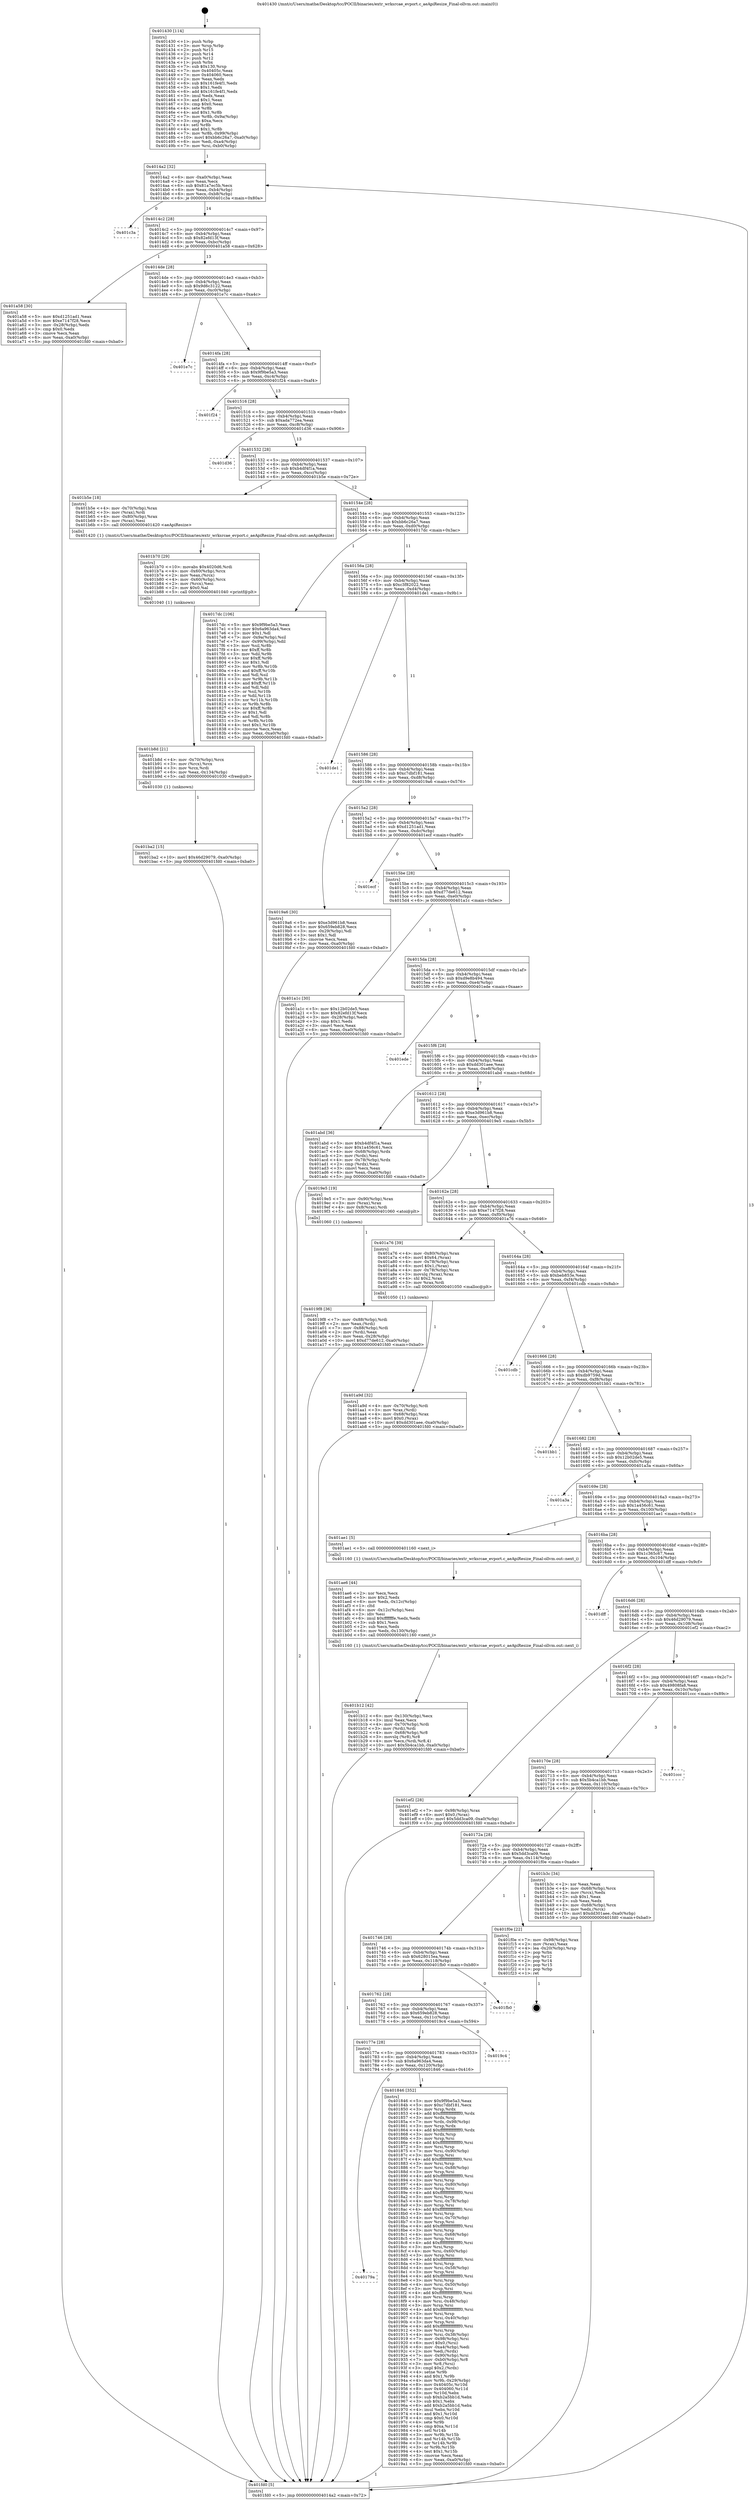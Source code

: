 digraph "0x401430" {
  label = "0x401430 (/mnt/c/Users/mathe/Desktop/tcc/POCII/binaries/extr_wrksrcae_evport.c_aeApiResize_Final-ollvm.out::main(0))"
  labelloc = "t"
  node[shape=record]

  Entry [label="",width=0.3,height=0.3,shape=circle,fillcolor=black,style=filled]
  "0x4014a2" [label="{
     0x4014a2 [32]\l
     | [instrs]\l
     &nbsp;&nbsp;0x4014a2 \<+6\>: mov -0xa0(%rbp),%eax\l
     &nbsp;&nbsp;0x4014a8 \<+2\>: mov %eax,%ecx\l
     &nbsp;&nbsp;0x4014aa \<+6\>: sub $0x81a7ec5b,%ecx\l
     &nbsp;&nbsp;0x4014b0 \<+6\>: mov %eax,-0xb4(%rbp)\l
     &nbsp;&nbsp;0x4014b6 \<+6\>: mov %ecx,-0xb8(%rbp)\l
     &nbsp;&nbsp;0x4014bc \<+6\>: je 0000000000401c3a \<main+0x80a\>\l
  }"]
  "0x401c3a" [label="{
     0x401c3a\l
  }", style=dashed]
  "0x4014c2" [label="{
     0x4014c2 [28]\l
     | [instrs]\l
     &nbsp;&nbsp;0x4014c2 \<+5\>: jmp 00000000004014c7 \<main+0x97\>\l
     &nbsp;&nbsp;0x4014c7 \<+6\>: mov -0xb4(%rbp),%eax\l
     &nbsp;&nbsp;0x4014cd \<+5\>: sub $0x82efd13f,%eax\l
     &nbsp;&nbsp;0x4014d2 \<+6\>: mov %eax,-0xbc(%rbp)\l
     &nbsp;&nbsp;0x4014d8 \<+6\>: je 0000000000401a58 \<main+0x628\>\l
  }"]
  Exit [label="",width=0.3,height=0.3,shape=circle,fillcolor=black,style=filled,peripheries=2]
  "0x401a58" [label="{
     0x401a58 [30]\l
     | [instrs]\l
     &nbsp;&nbsp;0x401a58 \<+5\>: mov $0xd1251ad1,%eax\l
     &nbsp;&nbsp;0x401a5d \<+5\>: mov $0xe7147f28,%ecx\l
     &nbsp;&nbsp;0x401a62 \<+3\>: mov -0x28(%rbp),%edx\l
     &nbsp;&nbsp;0x401a65 \<+3\>: cmp $0x0,%edx\l
     &nbsp;&nbsp;0x401a68 \<+3\>: cmove %ecx,%eax\l
     &nbsp;&nbsp;0x401a6b \<+6\>: mov %eax,-0xa0(%rbp)\l
     &nbsp;&nbsp;0x401a71 \<+5\>: jmp 0000000000401fd0 \<main+0xba0\>\l
  }"]
  "0x4014de" [label="{
     0x4014de [28]\l
     | [instrs]\l
     &nbsp;&nbsp;0x4014de \<+5\>: jmp 00000000004014e3 \<main+0xb3\>\l
     &nbsp;&nbsp;0x4014e3 \<+6\>: mov -0xb4(%rbp),%eax\l
     &nbsp;&nbsp;0x4014e9 \<+5\>: sub $0x9d6c3122,%eax\l
     &nbsp;&nbsp;0x4014ee \<+6\>: mov %eax,-0xc0(%rbp)\l
     &nbsp;&nbsp;0x4014f4 \<+6\>: je 0000000000401e7c \<main+0xa4c\>\l
  }"]
  "0x401ba2" [label="{
     0x401ba2 [15]\l
     | [instrs]\l
     &nbsp;&nbsp;0x401ba2 \<+10\>: movl $0x46d29079,-0xa0(%rbp)\l
     &nbsp;&nbsp;0x401bac \<+5\>: jmp 0000000000401fd0 \<main+0xba0\>\l
  }"]
  "0x401e7c" [label="{
     0x401e7c\l
  }", style=dashed]
  "0x4014fa" [label="{
     0x4014fa [28]\l
     | [instrs]\l
     &nbsp;&nbsp;0x4014fa \<+5\>: jmp 00000000004014ff \<main+0xcf\>\l
     &nbsp;&nbsp;0x4014ff \<+6\>: mov -0xb4(%rbp),%eax\l
     &nbsp;&nbsp;0x401505 \<+5\>: sub $0x9f9be5a3,%eax\l
     &nbsp;&nbsp;0x40150a \<+6\>: mov %eax,-0xc4(%rbp)\l
     &nbsp;&nbsp;0x401510 \<+6\>: je 0000000000401f24 \<main+0xaf4\>\l
  }"]
  "0x401b8d" [label="{
     0x401b8d [21]\l
     | [instrs]\l
     &nbsp;&nbsp;0x401b8d \<+4\>: mov -0x70(%rbp),%rcx\l
     &nbsp;&nbsp;0x401b91 \<+3\>: mov (%rcx),%rcx\l
     &nbsp;&nbsp;0x401b94 \<+3\>: mov %rcx,%rdi\l
     &nbsp;&nbsp;0x401b97 \<+6\>: mov %eax,-0x134(%rbp)\l
     &nbsp;&nbsp;0x401b9d \<+5\>: call 0000000000401030 \<free@plt\>\l
     | [calls]\l
     &nbsp;&nbsp;0x401030 \{1\} (unknown)\l
  }"]
  "0x401f24" [label="{
     0x401f24\l
  }", style=dashed]
  "0x401516" [label="{
     0x401516 [28]\l
     | [instrs]\l
     &nbsp;&nbsp;0x401516 \<+5\>: jmp 000000000040151b \<main+0xeb\>\l
     &nbsp;&nbsp;0x40151b \<+6\>: mov -0xb4(%rbp),%eax\l
     &nbsp;&nbsp;0x401521 \<+5\>: sub $0xada772ea,%eax\l
     &nbsp;&nbsp;0x401526 \<+6\>: mov %eax,-0xc8(%rbp)\l
     &nbsp;&nbsp;0x40152c \<+6\>: je 0000000000401d36 \<main+0x906\>\l
  }"]
  "0x401b70" [label="{
     0x401b70 [29]\l
     | [instrs]\l
     &nbsp;&nbsp;0x401b70 \<+10\>: movabs $0x4020d6,%rdi\l
     &nbsp;&nbsp;0x401b7a \<+4\>: mov -0x60(%rbp),%rcx\l
     &nbsp;&nbsp;0x401b7e \<+2\>: mov %eax,(%rcx)\l
     &nbsp;&nbsp;0x401b80 \<+4\>: mov -0x60(%rbp),%rcx\l
     &nbsp;&nbsp;0x401b84 \<+2\>: mov (%rcx),%esi\l
     &nbsp;&nbsp;0x401b86 \<+2\>: mov $0x0,%al\l
     &nbsp;&nbsp;0x401b88 \<+5\>: call 0000000000401040 \<printf@plt\>\l
     | [calls]\l
     &nbsp;&nbsp;0x401040 \{1\} (unknown)\l
  }"]
  "0x401d36" [label="{
     0x401d36\l
  }", style=dashed]
  "0x401532" [label="{
     0x401532 [28]\l
     | [instrs]\l
     &nbsp;&nbsp;0x401532 \<+5\>: jmp 0000000000401537 \<main+0x107\>\l
     &nbsp;&nbsp;0x401537 \<+6\>: mov -0xb4(%rbp),%eax\l
     &nbsp;&nbsp;0x40153d \<+5\>: sub $0xb4df4f1a,%eax\l
     &nbsp;&nbsp;0x401542 \<+6\>: mov %eax,-0xcc(%rbp)\l
     &nbsp;&nbsp;0x401548 \<+6\>: je 0000000000401b5e \<main+0x72e\>\l
  }"]
  "0x401b12" [label="{
     0x401b12 [42]\l
     | [instrs]\l
     &nbsp;&nbsp;0x401b12 \<+6\>: mov -0x130(%rbp),%ecx\l
     &nbsp;&nbsp;0x401b18 \<+3\>: imul %eax,%ecx\l
     &nbsp;&nbsp;0x401b1b \<+4\>: mov -0x70(%rbp),%rdi\l
     &nbsp;&nbsp;0x401b1f \<+3\>: mov (%rdi),%rdi\l
     &nbsp;&nbsp;0x401b22 \<+4\>: mov -0x68(%rbp),%r8\l
     &nbsp;&nbsp;0x401b26 \<+3\>: movslq (%r8),%r8\l
     &nbsp;&nbsp;0x401b29 \<+4\>: mov %ecx,(%rdi,%r8,4)\l
     &nbsp;&nbsp;0x401b2d \<+10\>: movl $0x5b4ca1bb,-0xa0(%rbp)\l
     &nbsp;&nbsp;0x401b37 \<+5\>: jmp 0000000000401fd0 \<main+0xba0\>\l
  }"]
  "0x401b5e" [label="{
     0x401b5e [18]\l
     | [instrs]\l
     &nbsp;&nbsp;0x401b5e \<+4\>: mov -0x70(%rbp),%rax\l
     &nbsp;&nbsp;0x401b62 \<+3\>: mov (%rax),%rdi\l
     &nbsp;&nbsp;0x401b65 \<+4\>: mov -0x80(%rbp),%rax\l
     &nbsp;&nbsp;0x401b69 \<+2\>: mov (%rax),%esi\l
     &nbsp;&nbsp;0x401b6b \<+5\>: call 0000000000401420 \<aeApiResize\>\l
     | [calls]\l
     &nbsp;&nbsp;0x401420 \{1\} (/mnt/c/Users/mathe/Desktop/tcc/POCII/binaries/extr_wrksrcae_evport.c_aeApiResize_Final-ollvm.out::aeApiResize)\l
  }"]
  "0x40154e" [label="{
     0x40154e [28]\l
     | [instrs]\l
     &nbsp;&nbsp;0x40154e \<+5\>: jmp 0000000000401553 \<main+0x123\>\l
     &nbsp;&nbsp;0x401553 \<+6\>: mov -0xb4(%rbp),%eax\l
     &nbsp;&nbsp;0x401559 \<+5\>: sub $0xbb6c26a7,%eax\l
     &nbsp;&nbsp;0x40155e \<+6\>: mov %eax,-0xd0(%rbp)\l
     &nbsp;&nbsp;0x401564 \<+6\>: je 00000000004017dc \<main+0x3ac\>\l
  }"]
  "0x401ae6" [label="{
     0x401ae6 [44]\l
     | [instrs]\l
     &nbsp;&nbsp;0x401ae6 \<+2\>: xor %ecx,%ecx\l
     &nbsp;&nbsp;0x401ae8 \<+5\>: mov $0x2,%edx\l
     &nbsp;&nbsp;0x401aed \<+6\>: mov %edx,-0x12c(%rbp)\l
     &nbsp;&nbsp;0x401af3 \<+1\>: cltd\l
     &nbsp;&nbsp;0x401af4 \<+6\>: mov -0x12c(%rbp),%esi\l
     &nbsp;&nbsp;0x401afa \<+2\>: idiv %esi\l
     &nbsp;&nbsp;0x401afc \<+6\>: imul $0xfffffffe,%edx,%edx\l
     &nbsp;&nbsp;0x401b02 \<+3\>: sub $0x1,%ecx\l
     &nbsp;&nbsp;0x401b05 \<+2\>: sub %ecx,%edx\l
     &nbsp;&nbsp;0x401b07 \<+6\>: mov %edx,-0x130(%rbp)\l
     &nbsp;&nbsp;0x401b0d \<+5\>: call 0000000000401160 \<next_i\>\l
     | [calls]\l
     &nbsp;&nbsp;0x401160 \{1\} (/mnt/c/Users/mathe/Desktop/tcc/POCII/binaries/extr_wrksrcae_evport.c_aeApiResize_Final-ollvm.out::next_i)\l
  }"]
  "0x4017dc" [label="{
     0x4017dc [106]\l
     | [instrs]\l
     &nbsp;&nbsp;0x4017dc \<+5\>: mov $0x9f9be5a3,%eax\l
     &nbsp;&nbsp;0x4017e1 \<+5\>: mov $0x6a963da4,%ecx\l
     &nbsp;&nbsp;0x4017e6 \<+2\>: mov $0x1,%dl\l
     &nbsp;&nbsp;0x4017e8 \<+7\>: mov -0x9a(%rbp),%sil\l
     &nbsp;&nbsp;0x4017ef \<+7\>: mov -0x99(%rbp),%dil\l
     &nbsp;&nbsp;0x4017f6 \<+3\>: mov %sil,%r8b\l
     &nbsp;&nbsp;0x4017f9 \<+4\>: xor $0xff,%r8b\l
     &nbsp;&nbsp;0x4017fd \<+3\>: mov %dil,%r9b\l
     &nbsp;&nbsp;0x401800 \<+4\>: xor $0xff,%r9b\l
     &nbsp;&nbsp;0x401804 \<+3\>: xor $0x1,%dl\l
     &nbsp;&nbsp;0x401807 \<+3\>: mov %r8b,%r10b\l
     &nbsp;&nbsp;0x40180a \<+4\>: and $0xff,%r10b\l
     &nbsp;&nbsp;0x40180e \<+3\>: and %dl,%sil\l
     &nbsp;&nbsp;0x401811 \<+3\>: mov %r9b,%r11b\l
     &nbsp;&nbsp;0x401814 \<+4\>: and $0xff,%r11b\l
     &nbsp;&nbsp;0x401818 \<+3\>: and %dl,%dil\l
     &nbsp;&nbsp;0x40181b \<+3\>: or %sil,%r10b\l
     &nbsp;&nbsp;0x40181e \<+3\>: or %dil,%r11b\l
     &nbsp;&nbsp;0x401821 \<+3\>: xor %r11b,%r10b\l
     &nbsp;&nbsp;0x401824 \<+3\>: or %r9b,%r8b\l
     &nbsp;&nbsp;0x401827 \<+4\>: xor $0xff,%r8b\l
     &nbsp;&nbsp;0x40182b \<+3\>: or $0x1,%dl\l
     &nbsp;&nbsp;0x40182e \<+3\>: and %dl,%r8b\l
     &nbsp;&nbsp;0x401831 \<+3\>: or %r8b,%r10b\l
     &nbsp;&nbsp;0x401834 \<+4\>: test $0x1,%r10b\l
     &nbsp;&nbsp;0x401838 \<+3\>: cmovne %ecx,%eax\l
     &nbsp;&nbsp;0x40183b \<+6\>: mov %eax,-0xa0(%rbp)\l
     &nbsp;&nbsp;0x401841 \<+5\>: jmp 0000000000401fd0 \<main+0xba0\>\l
  }"]
  "0x40156a" [label="{
     0x40156a [28]\l
     | [instrs]\l
     &nbsp;&nbsp;0x40156a \<+5\>: jmp 000000000040156f \<main+0x13f\>\l
     &nbsp;&nbsp;0x40156f \<+6\>: mov -0xb4(%rbp),%eax\l
     &nbsp;&nbsp;0x401575 \<+5\>: sub $0xc3f82022,%eax\l
     &nbsp;&nbsp;0x40157a \<+6\>: mov %eax,-0xd4(%rbp)\l
     &nbsp;&nbsp;0x401580 \<+6\>: je 0000000000401de1 \<main+0x9b1\>\l
  }"]
  "0x401fd0" [label="{
     0x401fd0 [5]\l
     | [instrs]\l
     &nbsp;&nbsp;0x401fd0 \<+5\>: jmp 00000000004014a2 \<main+0x72\>\l
  }"]
  "0x401430" [label="{
     0x401430 [114]\l
     | [instrs]\l
     &nbsp;&nbsp;0x401430 \<+1\>: push %rbp\l
     &nbsp;&nbsp;0x401431 \<+3\>: mov %rsp,%rbp\l
     &nbsp;&nbsp;0x401434 \<+2\>: push %r15\l
     &nbsp;&nbsp;0x401436 \<+2\>: push %r14\l
     &nbsp;&nbsp;0x401438 \<+2\>: push %r12\l
     &nbsp;&nbsp;0x40143a \<+1\>: push %rbx\l
     &nbsp;&nbsp;0x40143b \<+7\>: sub $0x130,%rsp\l
     &nbsp;&nbsp;0x401442 \<+7\>: mov 0x40405c,%eax\l
     &nbsp;&nbsp;0x401449 \<+7\>: mov 0x404060,%ecx\l
     &nbsp;&nbsp;0x401450 \<+2\>: mov %eax,%edx\l
     &nbsp;&nbsp;0x401452 \<+6\>: sub $0x161fe4f1,%edx\l
     &nbsp;&nbsp;0x401458 \<+3\>: sub $0x1,%edx\l
     &nbsp;&nbsp;0x40145b \<+6\>: add $0x161fe4f1,%edx\l
     &nbsp;&nbsp;0x401461 \<+3\>: imul %edx,%eax\l
     &nbsp;&nbsp;0x401464 \<+3\>: and $0x1,%eax\l
     &nbsp;&nbsp;0x401467 \<+3\>: cmp $0x0,%eax\l
     &nbsp;&nbsp;0x40146a \<+4\>: sete %r8b\l
     &nbsp;&nbsp;0x40146e \<+4\>: and $0x1,%r8b\l
     &nbsp;&nbsp;0x401472 \<+7\>: mov %r8b,-0x9a(%rbp)\l
     &nbsp;&nbsp;0x401479 \<+3\>: cmp $0xa,%ecx\l
     &nbsp;&nbsp;0x40147c \<+4\>: setl %r8b\l
     &nbsp;&nbsp;0x401480 \<+4\>: and $0x1,%r8b\l
     &nbsp;&nbsp;0x401484 \<+7\>: mov %r8b,-0x99(%rbp)\l
     &nbsp;&nbsp;0x40148b \<+10\>: movl $0xbb6c26a7,-0xa0(%rbp)\l
     &nbsp;&nbsp;0x401495 \<+6\>: mov %edi,-0xa4(%rbp)\l
     &nbsp;&nbsp;0x40149b \<+7\>: mov %rsi,-0xb0(%rbp)\l
  }"]
  "0x401a9d" [label="{
     0x401a9d [32]\l
     | [instrs]\l
     &nbsp;&nbsp;0x401a9d \<+4\>: mov -0x70(%rbp),%rdi\l
     &nbsp;&nbsp;0x401aa1 \<+3\>: mov %rax,(%rdi)\l
     &nbsp;&nbsp;0x401aa4 \<+4\>: mov -0x68(%rbp),%rax\l
     &nbsp;&nbsp;0x401aa8 \<+6\>: movl $0x0,(%rax)\l
     &nbsp;&nbsp;0x401aae \<+10\>: movl $0xdd301aee,-0xa0(%rbp)\l
     &nbsp;&nbsp;0x401ab8 \<+5\>: jmp 0000000000401fd0 \<main+0xba0\>\l
  }"]
  "0x401de1" [label="{
     0x401de1\l
  }", style=dashed]
  "0x401586" [label="{
     0x401586 [28]\l
     | [instrs]\l
     &nbsp;&nbsp;0x401586 \<+5\>: jmp 000000000040158b \<main+0x15b\>\l
     &nbsp;&nbsp;0x40158b \<+6\>: mov -0xb4(%rbp),%eax\l
     &nbsp;&nbsp;0x401591 \<+5\>: sub $0xc7dbf181,%eax\l
     &nbsp;&nbsp;0x401596 \<+6\>: mov %eax,-0xd8(%rbp)\l
     &nbsp;&nbsp;0x40159c \<+6\>: je 00000000004019a6 \<main+0x576\>\l
  }"]
  "0x4019f8" [label="{
     0x4019f8 [36]\l
     | [instrs]\l
     &nbsp;&nbsp;0x4019f8 \<+7\>: mov -0x88(%rbp),%rdi\l
     &nbsp;&nbsp;0x4019ff \<+2\>: mov %eax,(%rdi)\l
     &nbsp;&nbsp;0x401a01 \<+7\>: mov -0x88(%rbp),%rdi\l
     &nbsp;&nbsp;0x401a08 \<+2\>: mov (%rdi),%eax\l
     &nbsp;&nbsp;0x401a0a \<+3\>: mov %eax,-0x28(%rbp)\l
     &nbsp;&nbsp;0x401a0d \<+10\>: movl $0xd77de612,-0xa0(%rbp)\l
     &nbsp;&nbsp;0x401a17 \<+5\>: jmp 0000000000401fd0 \<main+0xba0\>\l
  }"]
  "0x4019a6" [label="{
     0x4019a6 [30]\l
     | [instrs]\l
     &nbsp;&nbsp;0x4019a6 \<+5\>: mov $0xe3d961b8,%eax\l
     &nbsp;&nbsp;0x4019ab \<+5\>: mov $0x659eb828,%ecx\l
     &nbsp;&nbsp;0x4019b0 \<+3\>: mov -0x29(%rbp),%dl\l
     &nbsp;&nbsp;0x4019b3 \<+3\>: test $0x1,%dl\l
     &nbsp;&nbsp;0x4019b6 \<+3\>: cmovne %ecx,%eax\l
     &nbsp;&nbsp;0x4019b9 \<+6\>: mov %eax,-0xa0(%rbp)\l
     &nbsp;&nbsp;0x4019bf \<+5\>: jmp 0000000000401fd0 \<main+0xba0\>\l
  }"]
  "0x4015a2" [label="{
     0x4015a2 [28]\l
     | [instrs]\l
     &nbsp;&nbsp;0x4015a2 \<+5\>: jmp 00000000004015a7 \<main+0x177\>\l
     &nbsp;&nbsp;0x4015a7 \<+6\>: mov -0xb4(%rbp),%eax\l
     &nbsp;&nbsp;0x4015ad \<+5\>: sub $0xd1251ad1,%eax\l
     &nbsp;&nbsp;0x4015b2 \<+6\>: mov %eax,-0xdc(%rbp)\l
     &nbsp;&nbsp;0x4015b8 \<+6\>: je 0000000000401ecf \<main+0xa9f\>\l
  }"]
  "0x40179a" [label="{
     0x40179a\l
  }", style=dashed]
  "0x401ecf" [label="{
     0x401ecf\l
  }", style=dashed]
  "0x4015be" [label="{
     0x4015be [28]\l
     | [instrs]\l
     &nbsp;&nbsp;0x4015be \<+5\>: jmp 00000000004015c3 \<main+0x193\>\l
     &nbsp;&nbsp;0x4015c3 \<+6\>: mov -0xb4(%rbp),%eax\l
     &nbsp;&nbsp;0x4015c9 \<+5\>: sub $0xd77de612,%eax\l
     &nbsp;&nbsp;0x4015ce \<+6\>: mov %eax,-0xe0(%rbp)\l
     &nbsp;&nbsp;0x4015d4 \<+6\>: je 0000000000401a1c \<main+0x5ec\>\l
  }"]
  "0x401846" [label="{
     0x401846 [352]\l
     | [instrs]\l
     &nbsp;&nbsp;0x401846 \<+5\>: mov $0x9f9be5a3,%eax\l
     &nbsp;&nbsp;0x40184b \<+5\>: mov $0xc7dbf181,%ecx\l
     &nbsp;&nbsp;0x401850 \<+3\>: mov %rsp,%rdx\l
     &nbsp;&nbsp;0x401853 \<+4\>: add $0xfffffffffffffff0,%rdx\l
     &nbsp;&nbsp;0x401857 \<+3\>: mov %rdx,%rsp\l
     &nbsp;&nbsp;0x40185a \<+7\>: mov %rdx,-0x98(%rbp)\l
     &nbsp;&nbsp;0x401861 \<+3\>: mov %rsp,%rdx\l
     &nbsp;&nbsp;0x401864 \<+4\>: add $0xfffffffffffffff0,%rdx\l
     &nbsp;&nbsp;0x401868 \<+3\>: mov %rdx,%rsp\l
     &nbsp;&nbsp;0x40186b \<+3\>: mov %rsp,%rsi\l
     &nbsp;&nbsp;0x40186e \<+4\>: add $0xfffffffffffffff0,%rsi\l
     &nbsp;&nbsp;0x401872 \<+3\>: mov %rsi,%rsp\l
     &nbsp;&nbsp;0x401875 \<+7\>: mov %rsi,-0x90(%rbp)\l
     &nbsp;&nbsp;0x40187c \<+3\>: mov %rsp,%rsi\l
     &nbsp;&nbsp;0x40187f \<+4\>: add $0xfffffffffffffff0,%rsi\l
     &nbsp;&nbsp;0x401883 \<+3\>: mov %rsi,%rsp\l
     &nbsp;&nbsp;0x401886 \<+7\>: mov %rsi,-0x88(%rbp)\l
     &nbsp;&nbsp;0x40188d \<+3\>: mov %rsp,%rsi\l
     &nbsp;&nbsp;0x401890 \<+4\>: add $0xfffffffffffffff0,%rsi\l
     &nbsp;&nbsp;0x401894 \<+3\>: mov %rsi,%rsp\l
     &nbsp;&nbsp;0x401897 \<+4\>: mov %rsi,-0x80(%rbp)\l
     &nbsp;&nbsp;0x40189b \<+3\>: mov %rsp,%rsi\l
     &nbsp;&nbsp;0x40189e \<+4\>: add $0xfffffffffffffff0,%rsi\l
     &nbsp;&nbsp;0x4018a2 \<+3\>: mov %rsi,%rsp\l
     &nbsp;&nbsp;0x4018a5 \<+4\>: mov %rsi,-0x78(%rbp)\l
     &nbsp;&nbsp;0x4018a9 \<+3\>: mov %rsp,%rsi\l
     &nbsp;&nbsp;0x4018ac \<+4\>: add $0xfffffffffffffff0,%rsi\l
     &nbsp;&nbsp;0x4018b0 \<+3\>: mov %rsi,%rsp\l
     &nbsp;&nbsp;0x4018b3 \<+4\>: mov %rsi,-0x70(%rbp)\l
     &nbsp;&nbsp;0x4018b7 \<+3\>: mov %rsp,%rsi\l
     &nbsp;&nbsp;0x4018ba \<+4\>: add $0xfffffffffffffff0,%rsi\l
     &nbsp;&nbsp;0x4018be \<+3\>: mov %rsi,%rsp\l
     &nbsp;&nbsp;0x4018c1 \<+4\>: mov %rsi,-0x68(%rbp)\l
     &nbsp;&nbsp;0x4018c5 \<+3\>: mov %rsp,%rsi\l
     &nbsp;&nbsp;0x4018c8 \<+4\>: add $0xfffffffffffffff0,%rsi\l
     &nbsp;&nbsp;0x4018cc \<+3\>: mov %rsi,%rsp\l
     &nbsp;&nbsp;0x4018cf \<+4\>: mov %rsi,-0x60(%rbp)\l
     &nbsp;&nbsp;0x4018d3 \<+3\>: mov %rsp,%rsi\l
     &nbsp;&nbsp;0x4018d6 \<+4\>: add $0xfffffffffffffff0,%rsi\l
     &nbsp;&nbsp;0x4018da \<+3\>: mov %rsi,%rsp\l
     &nbsp;&nbsp;0x4018dd \<+4\>: mov %rsi,-0x58(%rbp)\l
     &nbsp;&nbsp;0x4018e1 \<+3\>: mov %rsp,%rsi\l
     &nbsp;&nbsp;0x4018e4 \<+4\>: add $0xfffffffffffffff0,%rsi\l
     &nbsp;&nbsp;0x4018e8 \<+3\>: mov %rsi,%rsp\l
     &nbsp;&nbsp;0x4018eb \<+4\>: mov %rsi,-0x50(%rbp)\l
     &nbsp;&nbsp;0x4018ef \<+3\>: mov %rsp,%rsi\l
     &nbsp;&nbsp;0x4018f2 \<+4\>: add $0xfffffffffffffff0,%rsi\l
     &nbsp;&nbsp;0x4018f6 \<+3\>: mov %rsi,%rsp\l
     &nbsp;&nbsp;0x4018f9 \<+4\>: mov %rsi,-0x48(%rbp)\l
     &nbsp;&nbsp;0x4018fd \<+3\>: mov %rsp,%rsi\l
     &nbsp;&nbsp;0x401900 \<+4\>: add $0xfffffffffffffff0,%rsi\l
     &nbsp;&nbsp;0x401904 \<+3\>: mov %rsi,%rsp\l
     &nbsp;&nbsp;0x401907 \<+4\>: mov %rsi,-0x40(%rbp)\l
     &nbsp;&nbsp;0x40190b \<+3\>: mov %rsp,%rsi\l
     &nbsp;&nbsp;0x40190e \<+4\>: add $0xfffffffffffffff0,%rsi\l
     &nbsp;&nbsp;0x401912 \<+3\>: mov %rsi,%rsp\l
     &nbsp;&nbsp;0x401915 \<+4\>: mov %rsi,-0x38(%rbp)\l
     &nbsp;&nbsp;0x401919 \<+7\>: mov -0x98(%rbp),%rsi\l
     &nbsp;&nbsp;0x401920 \<+6\>: movl $0x0,(%rsi)\l
     &nbsp;&nbsp;0x401926 \<+6\>: mov -0xa4(%rbp),%edi\l
     &nbsp;&nbsp;0x40192c \<+2\>: mov %edi,(%rdx)\l
     &nbsp;&nbsp;0x40192e \<+7\>: mov -0x90(%rbp),%rsi\l
     &nbsp;&nbsp;0x401935 \<+7\>: mov -0xb0(%rbp),%r8\l
     &nbsp;&nbsp;0x40193c \<+3\>: mov %r8,(%rsi)\l
     &nbsp;&nbsp;0x40193f \<+3\>: cmpl $0x2,(%rdx)\l
     &nbsp;&nbsp;0x401942 \<+4\>: setne %r9b\l
     &nbsp;&nbsp;0x401946 \<+4\>: and $0x1,%r9b\l
     &nbsp;&nbsp;0x40194a \<+4\>: mov %r9b,-0x29(%rbp)\l
     &nbsp;&nbsp;0x40194e \<+8\>: mov 0x40405c,%r10d\l
     &nbsp;&nbsp;0x401956 \<+8\>: mov 0x404060,%r11d\l
     &nbsp;&nbsp;0x40195e \<+3\>: mov %r10d,%ebx\l
     &nbsp;&nbsp;0x401961 \<+6\>: sub $0xb2a5bb1d,%ebx\l
     &nbsp;&nbsp;0x401967 \<+3\>: sub $0x1,%ebx\l
     &nbsp;&nbsp;0x40196a \<+6\>: add $0xb2a5bb1d,%ebx\l
     &nbsp;&nbsp;0x401970 \<+4\>: imul %ebx,%r10d\l
     &nbsp;&nbsp;0x401974 \<+4\>: and $0x1,%r10d\l
     &nbsp;&nbsp;0x401978 \<+4\>: cmp $0x0,%r10d\l
     &nbsp;&nbsp;0x40197c \<+4\>: sete %r9b\l
     &nbsp;&nbsp;0x401980 \<+4\>: cmp $0xa,%r11d\l
     &nbsp;&nbsp;0x401984 \<+4\>: setl %r14b\l
     &nbsp;&nbsp;0x401988 \<+3\>: mov %r9b,%r15b\l
     &nbsp;&nbsp;0x40198b \<+3\>: and %r14b,%r15b\l
     &nbsp;&nbsp;0x40198e \<+3\>: xor %r14b,%r9b\l
     &nbsp;&nbsp;0x401991 \<+3\>: or %r9b,%r15b\l
     &nbsp;&nbsp;0x401994 \<+4\>: test $0x1,%r15b\l
     &nbsp;&nbsp;0x401998 \<+3\>: cmovne %ecx,%eax\l
     &nbsp;&nbsp;0x40199b \<+6\>: mov %eax,-0xa0(%rbp)\l
     &nbsp;&nbsp;0x4019a1 \<+5\>: jmp 0000000000401fd0 \<main+0xba0\>\l
  }"]
  "0x401a1c" [label="{
     0x401a1c [30]\l
     | [instrs]\l
     &nbsp;&nbsp;0x401a1c \<+5\>: mov $0x12b02de5,%eax\l
     &nbsp;&nbsp;0x401a21 \<+5\>: mov $0x82efd13f,%ecx\l
     &nbsp;&nbsp;0x401a26 \<+3\>: mov -0x28(%rbp),%edx\l
     &nbsp;&nbsp;0x401a29 \<+3\>: cmp $0x1,%edx\l
     &nbsp;&nbsp;0x401a2c \<+3\>: cmovl %ecx,%eax\l
     &nbsp;&nbsp;0x401a2f \<+6\>: mov %eax,-0xa0(%rbp)\l
     &nbsp;&nbsp;0x401a35 \<+5\>: jmp 0000000000401fd0 \<main+0xba0\>\l
  }"]
  "0x4015da" [label="{
     0x4015da [28]\l
     | [instrs]\l
     &nbsp;&nbsp;0x4015da \<+5\>: jmp 00000000004015df \<main+0x1af\>\l
     &nbsp;&nbsp;0x4015df \<+6\>: mov -0xb4(%rbp),%eax\l
     &nbsp;&nbsp;0x4015e5 \<+5\>: sub $0xd9e8b494,%eax\l
     &nbsp;&nbsp;0x4015ea \<+6\>: mov %eax,-0xe4(%rbp)\l
     &nbsp;&nbsp;0x4015f0 \<+6\>: je 0000000000401ede \<main+0xaae\>\l
  }"]
  "0x40177e" [label="{
     0x40177e [28]\l
     | [instrs]\l
     &nbsp;&nbsp;0x40177e \<+5\>: jmp 0000000000401783 \<main+0x353\>\l
     &nbsp;&nbsp;0x401783 \<+6\>: mov -0xb4(%rbp),%eax\l
     &nbsp;&nbsp;0x401789 \<+5\>: sub $0x6a963da4,%eax\l
     &nbsp;&nbsp;0x40178e \<+6\>: mov %eax,-0x120(%rbp)\l
     &nbsp;&nbsp;0x401794 \<+6\>: je 0000000000401846 \<main+0x416\>\l
  }"]
  "0x401ede" [label="{
     0x401ede\l
  }", style=dashed]
  "0x4015f6" [label="{
     0x4015f6 [28]\l
     | [instrs]\l
     &nbsp;&nbsp;0x4015f6 \<+5\>: jmp 00000000004015fb \<main+0x1cb\>\l
     &nbsp;&nbsp;0x4015fb \<+6\>: mov -0xb4(%rbp),%eax\l
     &nbsp;&nbsp;0x401601 \<+5\>: sub $0xdd301aee,%eax\l
     &nbsp;&nbsp;0x401606 \<+6\>: mov %eax,-0xe8(%rbp)\l
     &nbsp;&nbsp;0x40160c \<+6\>: je 0000000000401abd \<main+0x68d\>\l
  }"]
  "0x4019c4" [label="{
     0x4019c4\l
  }", style=dashed]
  "0x401abd" [label="{
     0x401abd [36]\l
     | [instrs]\l
     &nbsp;&nbsp;0x401abd \<+5\>: mov $0xb4df4f1a,%eax\l
     &nbsp;&nbsp;0x401ac2 \<+5\>: mov $0x1a456c61,%ecx\l
     &nbsp;&nbsp;0x401ac7 \<+4\>: mov -0x68(%rbp),%rdx\l
     &nbsp;&nbsp;0x401acb \<+2\>: mov (%rdx),%esi\l
     &nbsp;&nbsp;0x401acd \<+4\>: mov -0x78(%rbp),%rdx\l
     &nbsp;&nbsp;0x401ad1 \<+2\>: cmp (%rdx),%esi\l
     &nbsp;&nbsp;0x401ad3 \<+3\>: cmovl %ecx,%eax\l
     &nbsp;&nbsp;0x401ad6 \<+6\>: mov %eax,-0xa0(%rbp)\l
     &nbsp;&nbsp;0x401adc \<+5\>: jmp 0000000000401fd0 \<main+0xba0\>\l
  }"]
  "0x401612" [label="{
     0x401612 [28]\l
     | [instrs]\l
     &nbsp;&nbsp;0x401612 \<+5\>: jmp 0000000000401617 \<main+0x1e7\>\l
     &nbsp;&nbsp;0x401617 \<+6\>: mov -0xb4(%rbp),%eax\l
     &nbsp;&nbsp;0x40161d \<+5\>: sub $0xe3d961b8,%eax\l
     &nbsp;&nbsp;0x401622 \<+6\>: mov %eax,-0xec(%rbp)\l
     &nbsp;&nbsp;0x401628 \<+6\>: je 00000000004019e5 \<main+0x5b5\>\l
  }"]
  "0x401762" [label="{
     0x401762 [28]\l
     | [instrs]\l
     &nbsp;&nbsp;0x401762 \<+5\>: jmp 0000000000401767 \<main+0x337\>\l
     &nbsp;&nbsp;0x401767 \<+6\>: mov -0xb4(%rbp),%eax\l
     &nbsp;&nbsp;0x40176d \<+5\>: sub $0x659eb828,%eax\l
     &nbsp;&nbsp;0x401772 \<+6\>: mov %eax,-0x11c(%rbp)\l
     &nbsp;&nbsp;0x401778 \<+6\>: je 00000000004019c4 \<main+0x594\>\l
  }"]
  "0x4019e5" [label="{
     0x4019e5 [19]\l
     | [instrs]\l
     &nbsp;&nbsp;0x4019e5 \<+7\>: mov -0x90(%rbp),%rax\l
     &nbsp;&nbsp;0x4019ec \<+3\>: mov (%rax),%rax\l
     &nbsp;&nbsp;0x4019ef \<+4\>: mov 0x8(%rax),%rdi\l
     &nbsp;&nbsp;0x4019f3 \<+5\>: call 0000000000401060 \<atoi@plt\>\l
     | [calls]\l
     &nbsp;&nbsp;0x401060 \{1\} (unknown)\l
  }"]
  "0x40162e" [label="{
     0x40162e [28]\l
     | [instrs]\l
     &nbsp;&nbsp;0x40162e \<+5\>: jmp 0000000000401633 \<main+0x203\>\l
     &nbsp;&nbsp;0x401633 \<+6\>: mov -0xb4(%rbp),%eax\l
     &nbsp;&nbsp;0x401639 \<+5\>: sub $0xe7147f28,%eax\l
     &nbsp;&nbsp;0x40163e \<+6\>: mov %eax,-0xf0(%rbp)\l
     &nbsp;&nbsp;0x401644 \<+6\>: je 0000000000401a76 \<main+0x646\>\l
  }"]
  "0x401fb0" [label="{
     0x401fb0\l
  }", style=dashed]
  "0x401a76" [label="{
     0x401a76 [39]\l
     | [instrs]\l
     &nbsp;&nbsp;0x401a76 \<+4\>: mov -0x80(%rbp),%rax\l
     &nbsp;&nbsp;0x401a7a \<+6\>: movl $0x64,(%rax)\l
     &nbsp;&nbsp;0x401a80 \<+4\>: mov -0x78(%rbp),%rax\l
     &nbsp;&nbsp;0x401a84 \<+6\>: movl $0x1,(%rax)\l
     &nbsp;&nbsp;0x401a8a \<+4\>: mov -0x78(%rbp),%rax\l
     &nbsp;&nbsp;0x401a8e \<+3\>: movslq (%rax),%rax\l
     &nbsp;&nbsp;0x401a91 \<+4\>: shl $0x2,%rax\l
     &nbsp;&nbsp;0x401a95 \<+3\>: mov %rax,%rdi\l
     &nbsp;&nbsp;0x401a98 \<+5\>: call 0000000000401050 \<malloc@plt\>\l
     | [calls]\l
     &nbsp;&nbsp;0x401050 \{1\} (unknown)\l
  }"]
  "0x40164a" [label="{
     0x40164a [28]\l
     | [instrs]\l
     &nbsp;&nbsp;0x40164a \<+5\>: jmp 000000000040164f \<main+0x21f\>\l
     &nbsp;&nbsp;0x40164f \<+6\>: mov -0xb4(%rbp),%eax\l
     &nbsp;&nbsp;0x401655 \<+5\>: sub $0xbeb853e,%eax\l
     &nbsp;&nbsp;0x40165a \<+6\>: mov %eax,-0xf4(%rbp)\l
     &nbsp;&nbsp;0x401660 \<+6\>: je 0000000000401cdb \<main+0x8ab\>\l
  }"]
  "0x401746" [label="{
     0x401746 [28]\l
     | [instrs]\l
     &nbsp;&nbsp;0x401746 \<+5\>: jmp 000000000040174b \<main+0x31b\>\l
     &nbsp;&nbsp;0x40174b \<+6\>: mov -0xb4(%rbp),%eax\l
     &nbsp;&nbsp;0x401751 \<+5\>: sub $0x628015ea,%eax\l
     &nbsp;&nbsp;0x401756 \<+6\>: mov %eax,-0x118(%rbp)\l
     &nbsp;&nbsp;0x40175c \<+6\>: je 0000000000401fb0 \<main+0xb80\>\l
  }"]
  "0x401cdb" [label="{
     0x401cdb\l
  }", style=dashed]
  "0x401666" [label="{
     0x401666 [28]\l
     | [instrs]\l
     &nbsp;&nbsp;0x401666 \<+5\>: jmp 000000000040166b \<main+0x23b\>\l
     &nbsp;&nbsp;0x40166b \<+6\>: mov -0xb4(%rbp),%eax\l
     &nbsp;&nbsp;0x401671 \<+5\>: sub $0xdb9759d,%eax\l
     &nbsp;&nbsp;0x401676 \<+6\>: mov %eax,-0xf8(%rbp)\l
     &nbsp;&nbsp;0x40167c \<+6\>: je 0000000000401bb1 \<main+0x781\>\l
  }"]
  "0x401f0e" [label="{
     0x401f0e [22]\l
     | [instrs]\l
     &nbsp;&nbsp;0x401f0e \<+7\>: mov -0x98(%rbp),%rax\l
     &nbsp;&nbsp;0x401f15 \<+2\>: mov (%rax),%eax\l
     &nbsp;&nbsp;0x401f17 \<+4\>: lea -0x20(%rbp),%rsp\l
     &nbsp;&nbsp;0x401f1b \<+1\>: pop %rbx\l
     &nbsp;&nbsp;0x401f1c \<+2\>: pop %r12\l
     &nbsp;&nbsp;0x401f1e \<+2\>: pop %r14\l
     &nbsp;&nbsp;0x401f20 \<+2\>: pop %r15\l
     &nbsp;&nbsp;0x401f22 \<+1\>: pop %rbp\l
     &nbsp;&nbsp;0x401f23 \<+1\>: ret\l
  }"]
  "0x401bb1" [label="{
     0x401bb1\l
  }", style=dashed]
  "0x401682" [label="{
     0x401682 [28]\l
     | [instrs]\l
     &nbsp;&nbsp;0x401682 \<+5\>: jmp 0000000000401687 \<main+0x257\>\l
     &nbsp;&nbsp;0x401687 \<+6\>: mov -0xb4(%rbp),%eax\l
     &nbsp;&nbsp;0x40168d \<+5\>: sub $0x12b02de5,%eax\l
     &nbsp;&nbsp;0x401692 \<+6\>: mov %eax,-0xfc(%rbp)\l
     &nbsp;&nbsp;0x401698 \<+6\>: je 0000000000401a3a \<main+0x60a\>\l
  }"]
  "0x40172a" [label="{
     0x40172a [28]\l
     | [instrs]\l
     &nbsp;&nbsp;0x40172a \<+5\>: jmp 000000000040172f \<main+0x2ff\>\l
     &nbsp;&nbsp;0x40172f \<+6\>: mov -0xb4(%rbp),%eax\l
     &nbsp;&nbsp;0x401735 \<+5\>: sub $0x5dd3ca09,%eax\l
     &nbsp;&nbsp;0x40173a \<+6\>: mov %eax,-0x114(%rbp)\l
     &nbsp;&nbsp;0x401740 \<+6\>: je 0000000000401f0e \<main+0xade\>\l
  }"]
  "0x401a3a" [label="{
     0x401a3a\l
  }", style=dashed]
  "0x40169e" [label="{
     0x40169e [28]\l
     | [instrs]\l
     &nbsp;&nbsp;0x40169e \<+5\>: jmp 00000000004016a3 \<main+0x273\>\l
     &nbsp;&nbsp;0x4016a3 \<+6\>: mov -0xb4(%rbp),%eax\l
     &nbsp;&nbsp;0x4016a9 \<+5\>: sub $0x1a456c61,%eax\l
     &nbsp;&nbsp;0x4016ae \<+6\>: mov %eax,-0x100(%rbp)\l
     &nbsp;&nbsp;0x4016b4 \<+6\>: je 0000000000401ae1 \<main+0x6b1\>\l
  }"]
  "0x401b3c" [label="{
     0x401b3c [34]\l
     | [instrs]\l
     &nbsp;&nbsp;0x401b3c \<+2\>: xor %eax,%eax\l
     &nbsp;&nbsp;0x401b3e \<+4\>: mov -0x68(%rbp),%rcx\l
     &nbsp;&nbsp;0x401b42 \<+2\>: mov (%rcx),%edx\l
     &nbsp;&nbsp;0x401b44 \<+3\>: sub $0x1,%eax\l
     &nbsp;&nbsp;0x401b47 \<+2\>: sub %eax,%edx\l
     &nbsp;&nbsp;0x401b49 \<+4\>: mov -0x68(%rbp),%rcx\l
     &nbsp;&nbsp;0x401b4d \<+2\>: mov %edx,(%rcx)\l
     &nbsp;&nbsp;0x401b4f \<+10\>: movl $0xdd301aee,-0xa0(%rbp)\l
     &nbsp;&nbsp;0x401b59 \<+5\>: jmp 0000000000401fd0 \<main+0xba0\>\l
  }"]
  "0x401ae1" [label="{
     0x401ae1 [5]\l
     | [instrs]\l
     &nbsp;&nbsp;0x401ae1 \<+5\>: call 0000000000401160 \<next_i\>\l
     | [calls]\l
     &nbsp;&nbsp;0x401160 \{1\} (/mnt/c/Users/mathe/Desktop/tcc/POCII/binaries/extr_wrksrcae_evport.c_aeApiResize_Final-ollvm.out::next_i)\l
  }"]
  "0x4016ba" [label="{
     0x4016ba [28]\l
     | [instrs]\l
     &nbsp;&nbsp;0x4016ba \<+5\>: jmp 00000000004016bf \<main+0x28f\>\l
     &nbsp;&nbsp;0x4016bf \<+6\>: mov -0xb4(%rbp),%eax\l
     &nbsp;&nbsp;0x4016c5 \<+5\>: sub $0x1c365c67,%eax\l
     &nbsp;&nbsp;0x4016ca \<+6\>: mov %eax,-0x104(%rbp)\l
     &nbsp;&nbsp;0x4016d0 \<+6\>: je 0000000000401dff \<main+0x9cf\>\l
  }"]
  "0x40170e" [label="{
     0x40170e [28]\l
     | [instrs]\l
     &nbsp;&nbsp;0x40170e \<+5\>: jmp 0000000000401713 \<main+0x2e3\>\l
     &nbsp;&nbsp;0x401713 \<+6\>: mov -0xb4(%rbp),%eax\l
     &nbsp;&nbsp;0x401719 \<+5\>: sub $0x5b4ca1bb,%eax\l
     &nbsp;&nbsp;0x40171e \<+6\>: mov %eax,-0x110(%rbp)\l
     &nbsp;&nbsp;0x401724 \<+6\>: je 0000000000401b3c \<main+0x70c\>\l
  }"]
  "0x401dff" [label="{
     0x401dff\l
  }", style=dashed]
  "0x4016d6" [label="{
     0x4016d6 [28]\l
     | [instrs]\l
     &nbsp;&nbsp;0x4016d6 \<+5\>: jmp 00000000004016db \<main+0x2ab\>\l
     &nbsp;&nbsp;0x4016db \<+6\>: mov -0xb4(%rbp),%eax\l
     &nbsp;&nbsp;0x4016e1 \<+5\>: sub $0x46d29079,%eax\l
     &nbsp;&nbsp;0x4016e6 \<+6\>: mov %eax,-0x108(%rbp)\l
     &nbsp;&nbsp;0x4016ec \<+6\>: je 0000000000401ef2 \<main+0xac2\>\l
  }"]
  "0x401ccc" [label="{
     0x401ccc\l
  }", style=dashed]
  "0x401ef2" [label="{
     0x401ef2 [28]\l
     | [instrs]\l
     &nbsp;&nbsp;0x401ef2 \<+7\>: mov -0x98(%rbp),%rax\l
     &nbsp;&nbsp;0x401ef9 \<+6\>: movl $0x0,(%rax)\l
     &nbsp;&nbsp;0x401eff \<+10\>: movl $0x5dd3ca09,-0xa0(%rbp)\l
     &nbsp;&nbsp;0x401f09 \<+5\>: jmp 0000000000401fd0 \<main+0xba0\>\l
  }"]
  "0x4016f2" [label="{
     0x4016f2 [28]\l
     | [instrs]\l
     &nbsp;&nbsp;0x4016f2 \<+5\>: jmp 00000000004016f7 \<main+0x2c7\>\l
     &nbsp;&nbsp;0x4016f7 \<+6\>: mov -0xb4(%rbp),%eax\l
     &nbsp;&nbsp;0x4016fd \<+5\>: sub $0x49808fa8,%eax\l
     &nbsp;&nbsp;0x401702 \<+6\>: mov %eax,-0x10c(%rbp)\l
     &nbsp;&nbsp;0x401708 \<+6\>: je 0000000000401ccc \<main+0x89c\>\l
  }"]
  Entry -> "0x401430" [label=" 1"]
  "0x4014a2" -> "0x401c3a" [label=" 0"]
  "0x4014a2" -> "0x4014c2" [label=" 14"]
  "0x401f0e" -> Exit [label=" 1"]
  "0x4014c2" -> "0x401a58" [label=" 1"]
  "0x4014c2" -> "0x4014de" [label=" 13"]
  "0x401ef2" -> "0x401fd0" [label=" 1"]
  "0x4014de" -> "0x401e7c" [label=" 0"]
  "0x4014de" -> "0x4014fa" [label=" 13"]
  "0x401ba2" -> "0x401fd0" [label=" 1"]
  "0x4014fa" -> "0x401f24" [label=" 0"]
  "0x4014fa" -> "0x401516" [label=" 13"]
  "0x401b8d" -> "0x401ba2" [label=" 1"]
  "0x401516" -> "0x401d36" [label=" 0"]
  "0x401516" -> "0x401532" [label=" 13"]
  "0x401b70" -> "0x401b8d" [label=" 1"]
  "0x401532" -> "0x401b5e" [label=" 1"]
  "0x401532" -> "0x40154e" [label=" 12"]
  "0x401b5e" -> "0x401b70" [label=" 1"]
  "0x40154e" -> "0x4017dc" [label=" 1"]
  "0x40154e" -> "0x40156a" [label=" 11"]
  "0x4017dc" -> "0x401fd0" [label=" 1"]
  "0x401430" -> "0x4014a2" [label=" 1"]
  "0x401fd0" -> "0x4014a2" [label=" 13"]
  "0x401b3c" -> "0x401fd0" [label=" 1"]
  "0x40156a" -> "0x401de1" [label=" 0"]
  "0x40156a" -> "0x401586" [label=" 11"]
  "0x401b12" -> "0x401fd0" [label=" 1"]
  "0x401586" -> "0x4019a6" [label=" 1"]
  "0x401586" -> "0x4015a2" [label=" 10"]
  "0x401ae6" -> "0x401b12" [label=" 1"]
  "0x4015a2" -> "0x401ecf" [label=" 0"]
  "0x4015a2" -> "0x4015be" [label=" 10"]
  "0x401abd" -> "0x401fd0" [label=" 2"]
  "0x4015be" -> "0x401a1c" [label=" 1"]
  "0x4015be" -> "0x4015da" [label=" 9"]
  "0x401a9d" -> "0x401fd0" [label=" 1"]
  "0x4015da" -> "0x401ede" [label=" 0"]
  "0x4015da" -> "0x4015f6" [label=" 9"]
  "0x401a58" -> "0x401fd0" [label=" 1"]
  "0x4015f6" -> "0x401abd" [label=" 2"]
  "0x4015f6" -> "0x401612" [label=" 7"]
  "0x401a1c" -> "0x401fd0" [label=" 1"]
  "0x401612" -> "0x4019e5" [label=" 1"]
  "0x401612" -> "0x40162e" [label=" 6"]
  "0x4019e5" -> "0x4019f8" [label=" 1"]
  "0x40162e" -> "0x401a76" [label=" 1"]
  "0x40162e" -> "0x40164a" [label=" 5"]
  "0x4019a6" -> "0x401fd0" [label=" 1"]
  "0x40164a" -> "0x401cdb" [label=" 0"]
  "0x40164a" -> "0x401666" [label=" 5"]
  "0x401ae1" -> "0x401ae6" [label=" 1"]
  "0x401666" -> "0x401bb1" [label=" 0"]
  "0x401666" -> "0x401682" [label=" 5"]
  "0x40177e" -> "0x40179a" [label=" 0"]
  "0x401682" -> "0x401a3a" [label=" 0"]
  "0x401682" -> "0x40169e" [label=" 5"]
  "0x401a76" -> "0x401a9d" [label=" 1"]
  "0x40169e" -> "0x401ae1" [label=" 1"]
  "0x40169e" -> "0x4016ba" [label=" 4"]
  "0x401762" -> "0x40177e" [label=" 1"]
  "0x4016ba" -> "0x401dff" [label=" 0"]
  "0x4016ba" -> "0x4016d6" [label=" 4"]
  "0x4019f8" -> "0x401fd0" [label=" 1"]
  "0x4016d6" -> "0x401ef2" [label=" 1"]
  "0x4016d6" -> "0x4016f2" [label=" 3"]
  "0x401746" -> "0x401762" [label=" 1"]
  "0x4016f2" -> "0x401ccc" [label=" 0"]
  "0x4016f2" -> "0x40170e" [label=" 3"]
  "0x401762" -> "0x4019c4" [label=" 0"]
  "0x40170e" -> "0x401b3c" [label=" 1"]
  "0x40170e" -> "0x40172a" [label=" 2"]
  "0x40177e" -> "0x401846" [label=" 1"]
  "0x40172a" -> "0x401f0e" [label=" 1"]
  "0x40172a" -> "0x401746" [label=" 1"]
  "0x401846" -> "0x401fd0" [label=" 1"]
  "0x401746" -> "0x401fb0" [label=" 0"]
}
